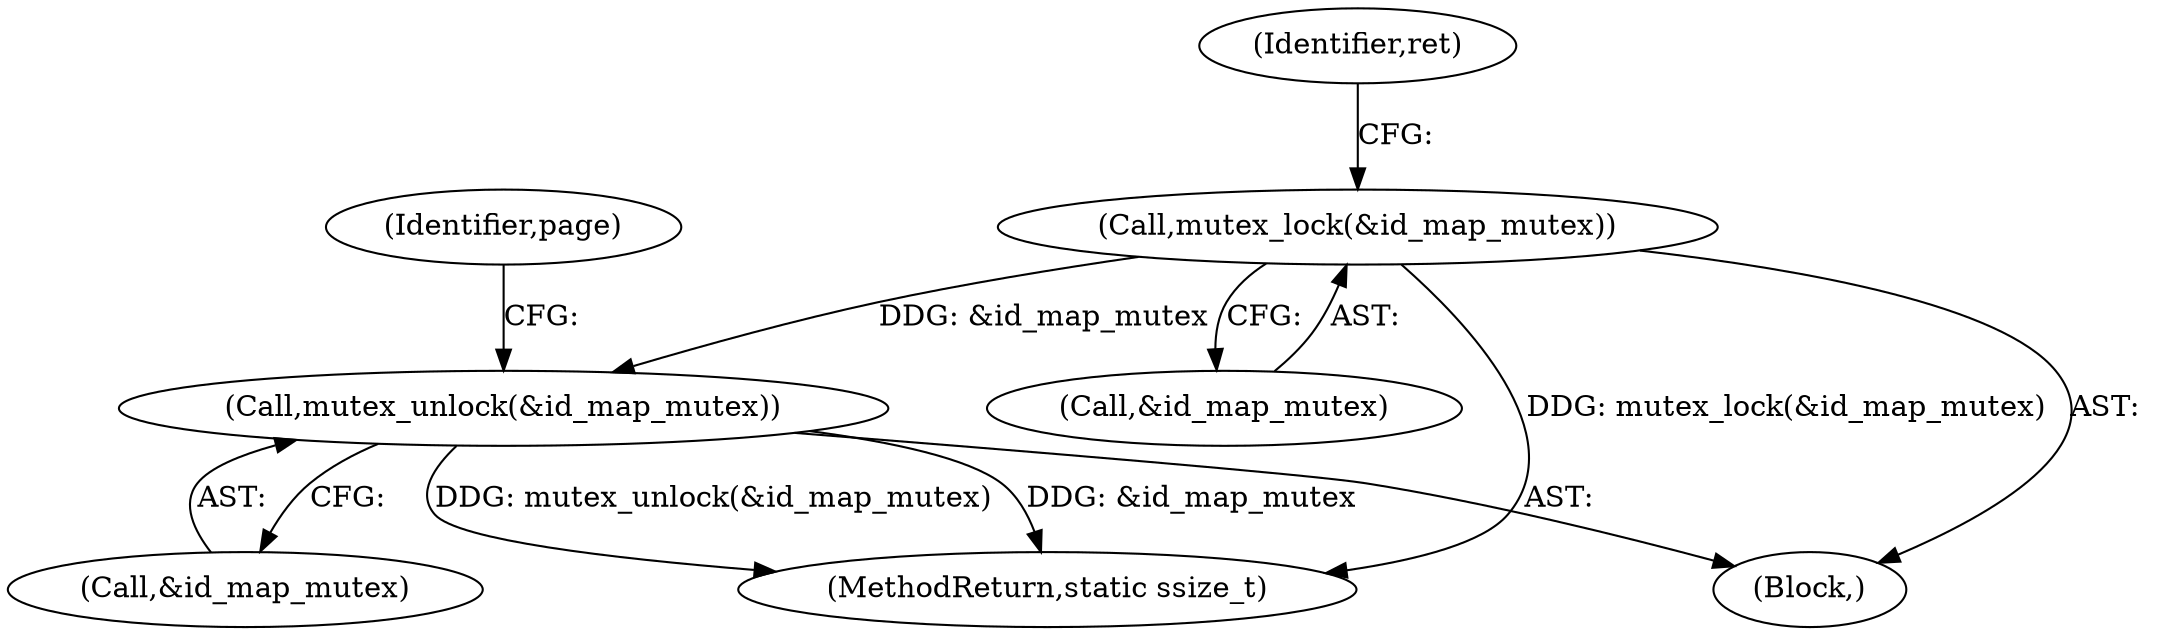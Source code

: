 digraph "0_linux_6708075f104c3c9b04b23336bb0366ca30c3931b@API" {
"1000157" [label="(Call,mutex_lock(&id_map_mutex))"];
"1000508" [label="(Call,mutex_unlock(&id_map_mutex))"];
"1000517" [label="(MethodReturn,static ssize_t)"];
"1000508" [label="(Call,mutex_unlock(&id_map_mutex))"];
"1000509" [label="(Call,&id_map_mutex)"];
"1000512" [label="(Identifier,page)"];
"1000126" [label="(Block,)"];
"1000161" [label="(Identifier,ret)"];
"1000158" [label="(Call,&id_map_mutex)"];
"1000157" [label="(Call,mutex_lock(&id_map_mutex))"];
"1000157" -> "1000126"  [label="AST: "];
"1000157" -> "1000158"  [label="CFG: "];
"1000158" -> "1000157"  [label="AST: "];
"1000161" -> "1000157"  [label="CFG: "];
"1000157" -> "1000517"  [label="DDG: mutex_lock(&id_map_mutex)"];
"1000157" -> "1000508"  [label="DDG: &id_map_mutex"];
"1000508" -> "1000126"  [label="AST: "];
"1000508" -> "1000509"  [label="CFG: "];
"1000509" -> "1000508"  [label="AST: "];
"1000512" -> "1000508"  [label="CFG: "];
"1000508" -> "1000517"  [label="DDG: &id_map_mutex"];
"1000508" -> "1000517"  [label="DDG: mutex_unlock(&id_map_mutex)"];
}
